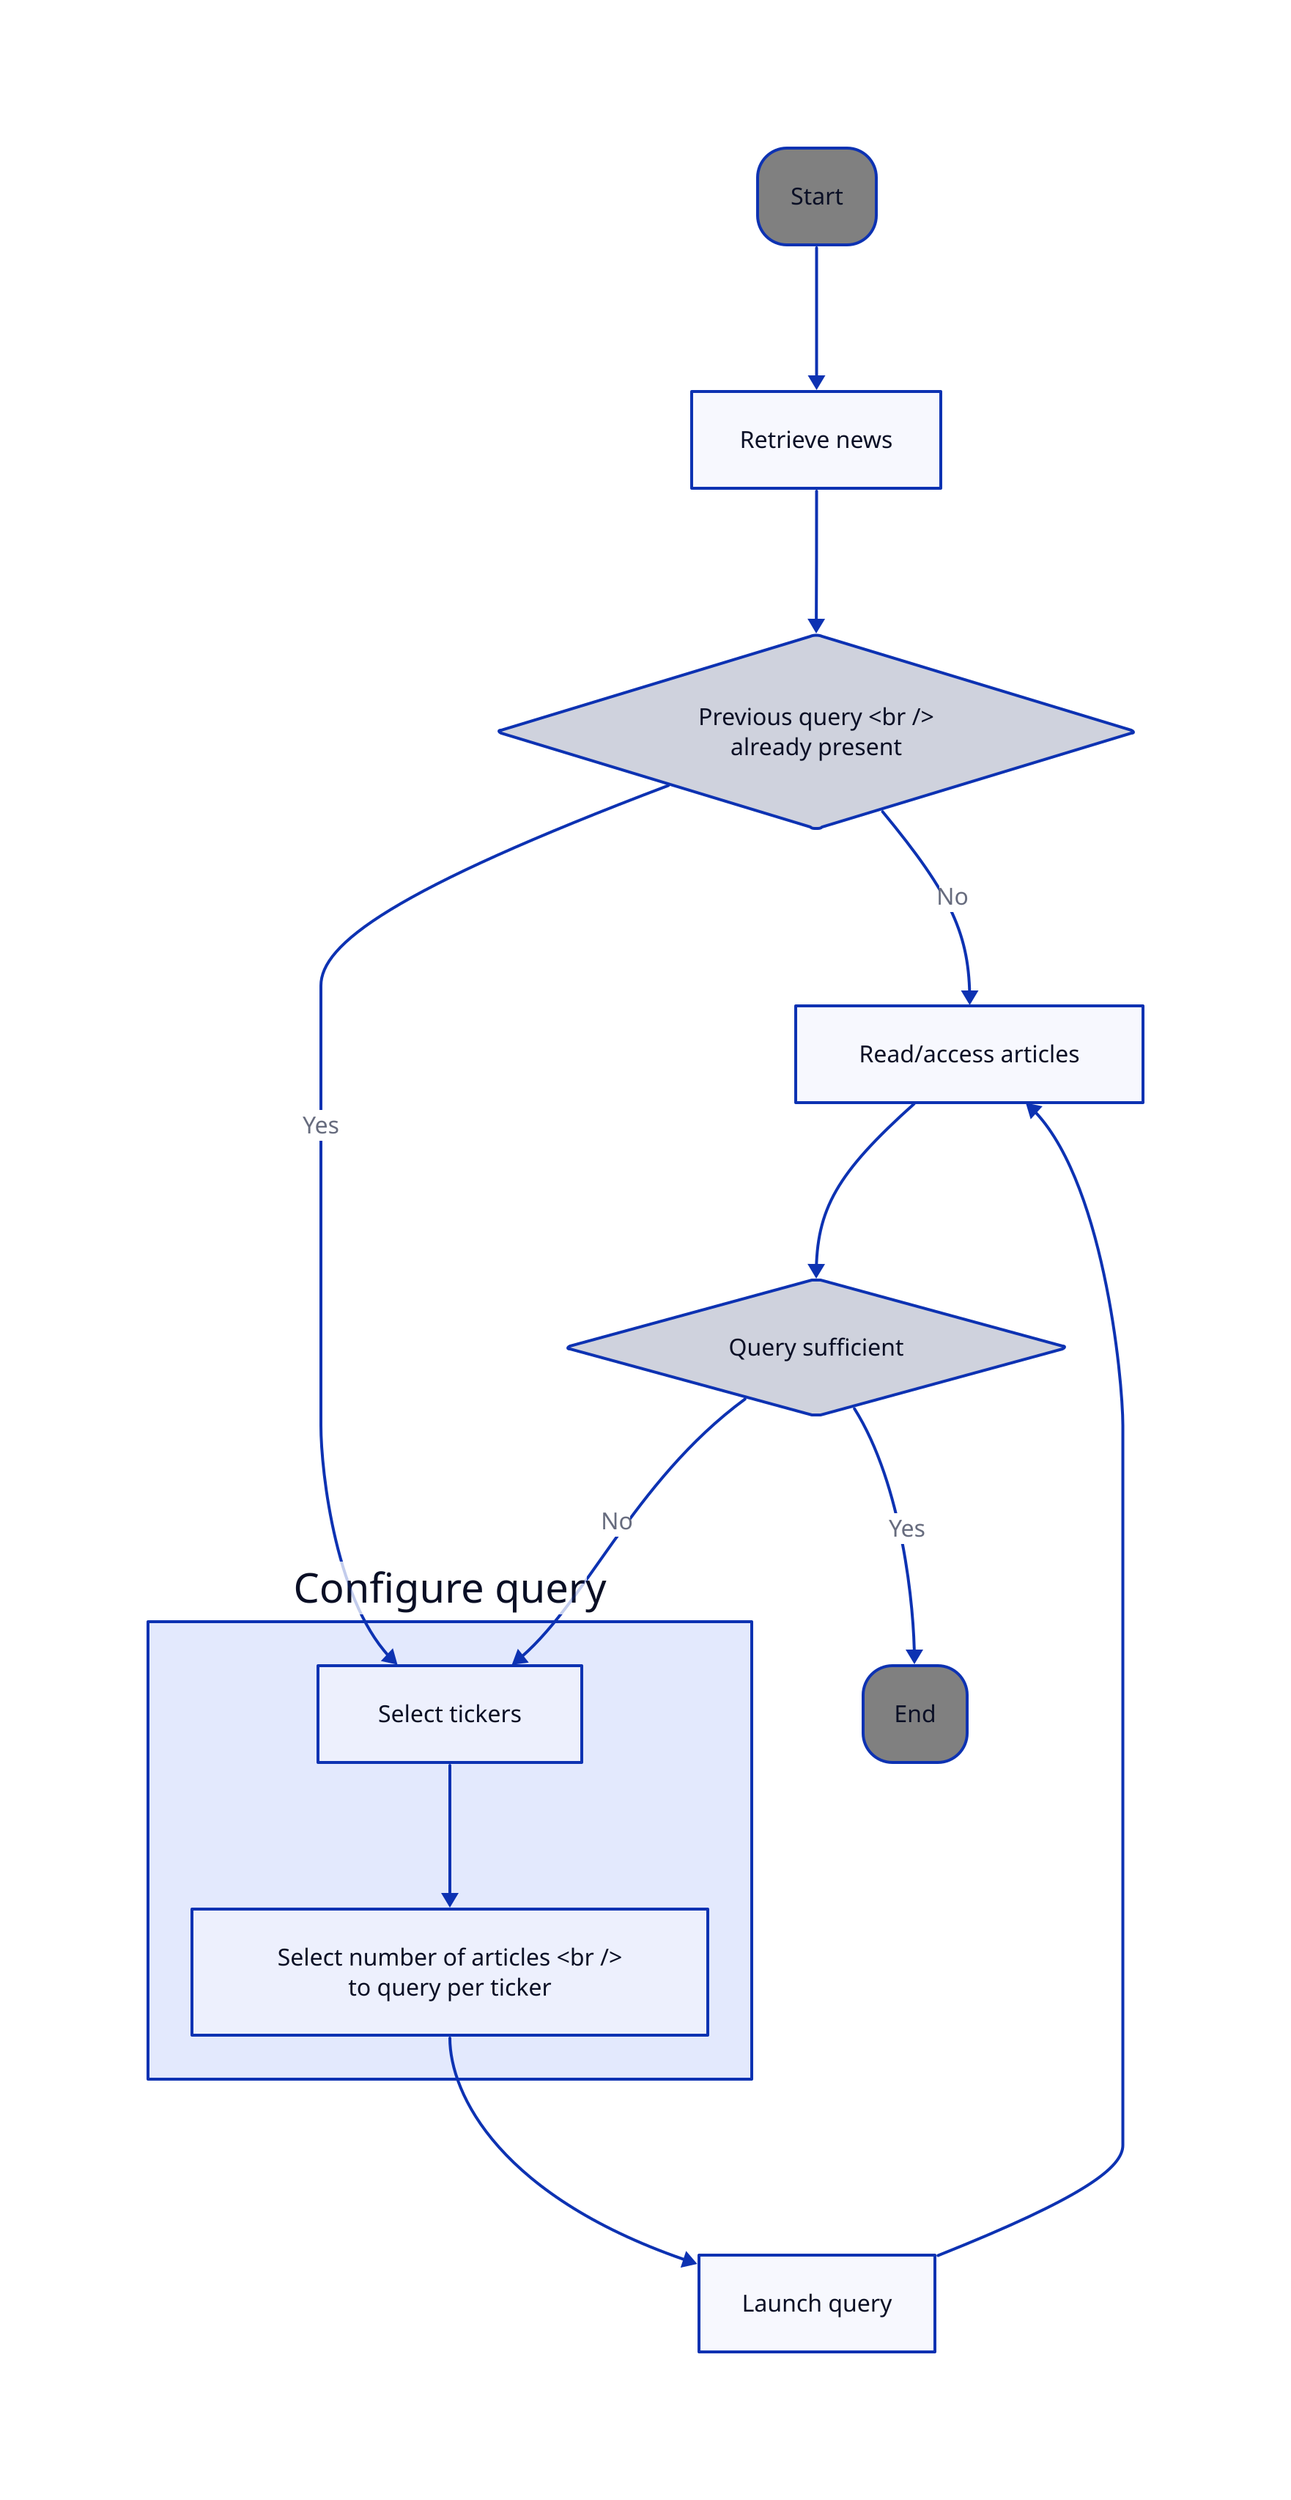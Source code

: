 direction: down

start: Start {
  shape: rectangle
  style: {
    border-radius: 20
    fill: grey
  }
}

n1: |md
  Retrieve news
| {
  shape: rectangle
}

d2: |md
  Previous query <br />
  already present
| {
  shape: diamond
}

n3: |md
  Read/access articles
| {
  shape: rectangle
}

g1: Configure query {
  n4: |md
    Select tickers
  | {
    shape: rectangle
  }

  n5: |md
    Select number of articles <br />
    to query per ticker
  | {
    shape: rectangle
  }

  n4 -> n5
}

n6: |md
  Launch query
| {
  shape: rectangle
}

d7: |md
  Query sufficient
| {shape: diamond}

end: End {
  shape: rectangle
  style: {
    border-radius: 20
    fill: grey
  }
}

start -> n1
n1 -> d2
d2 -> n3: No
d2 -> g1.n4: Yes
n3 -> d7
g1.n5 -> n6
n6 -> n3
d7 -> end: Yes
d7 -> g1.n4: No
